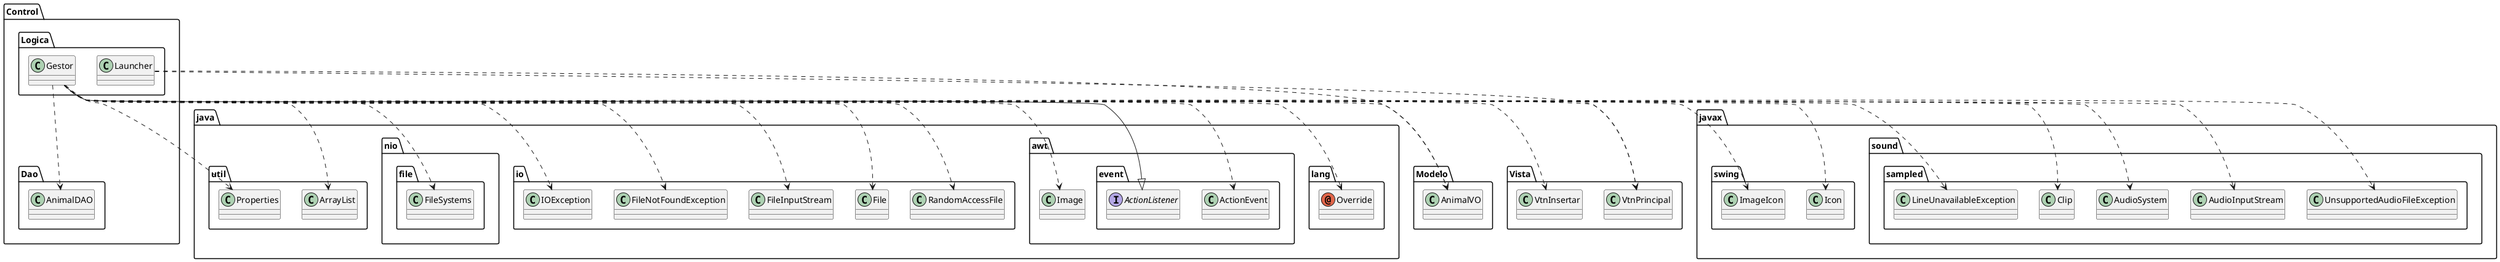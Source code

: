 @startuml
annotation java.lang.Override
class Control.Dao.AnimalDAO
class Control.Logica.Gestor
class Control.Logica.Launcher
class Modelo.AnimalVO
class Vista.VtnInsertar
class Vista.VtnPrincipal
class java.awt.Image
class java.awt.event.ActionEvent
class java.io.File
class java.io.FileInputStream
class java.io.FileNotFoundException
class java.io.IOException
class java.io.RandomAccessFile
class java.nio.file.FileSystems
class java.util.ArrayList
class java.util.Properties
class javax.sound.sampled.AudioInputStream
class javax.sound.sampled.AudioSystem
class javax.sound.sampled.Clip
class javax.sound.sampled.LineUnavailableException
class javax.sound.sampled.UnsupportedAudioFileException
class javax.swing.Icon
class javax.swing.ImageIcon
interface java.awt.event.ActionListener
Control.Logica.Gestor ..> java.lang.Override
Control.Logica.Gestor ..> Control.Dao.AnimalDAO
Control.Logica.Gestor ..> Modelo.AnimalVO
Control.Logica.Gestor ..> Vista.VtnInsertar
Control.Logica.Gestor ..> Vista.VtnPrincipal
Control.Logica.Gestor ..> java.awt.Image
Control.Logica.Gestor ..> java.awt.event.ActionEvent
Control.Logica.Gestor ..> java.io.File
Control.Logica.Gestor ..> java.io.FileInputStream
Control.Logica.Gestor ..> java.io.FileNotFoundException
Control.Logica.Gestor ..> java.io.IOException
Control.Logica.Gestor ..> java.io.RandomAccessFile
Control.Logica.Gestor ..> java.nio.file.FileSystems
Control.Logica.Gestor ..> java.util.ArrayList
Control.Logica.Gestor ..> java.util.Properties
Control.Logica.Gestor ..> javax.sound.sampled.AudioInputStream
Control.Logica.Gestor ..> javax.sound.sampled.AudioSystem
Control.Logica.Gestor ..> javax.sound.sampled.Clip
Control.Logica.Gestor ..> javax.sound.sampled.LineUnavailableException
Control.Logica.Gestor ..> javax.sound.sampled.UnsupportedAudioFileException
Control.Logica.Gestor ..> javax.swing.Icon
Control.Logica.Gestor ..> javax.swing.ImageIcon
Control.Logica.Gestor --|> java.awt.event.ActionListener
Control.Logica.Launcher ..> Modelo.AnimalVO
Control.Logica.Launcher ..> Vista.VtnPrincipal
@enduml